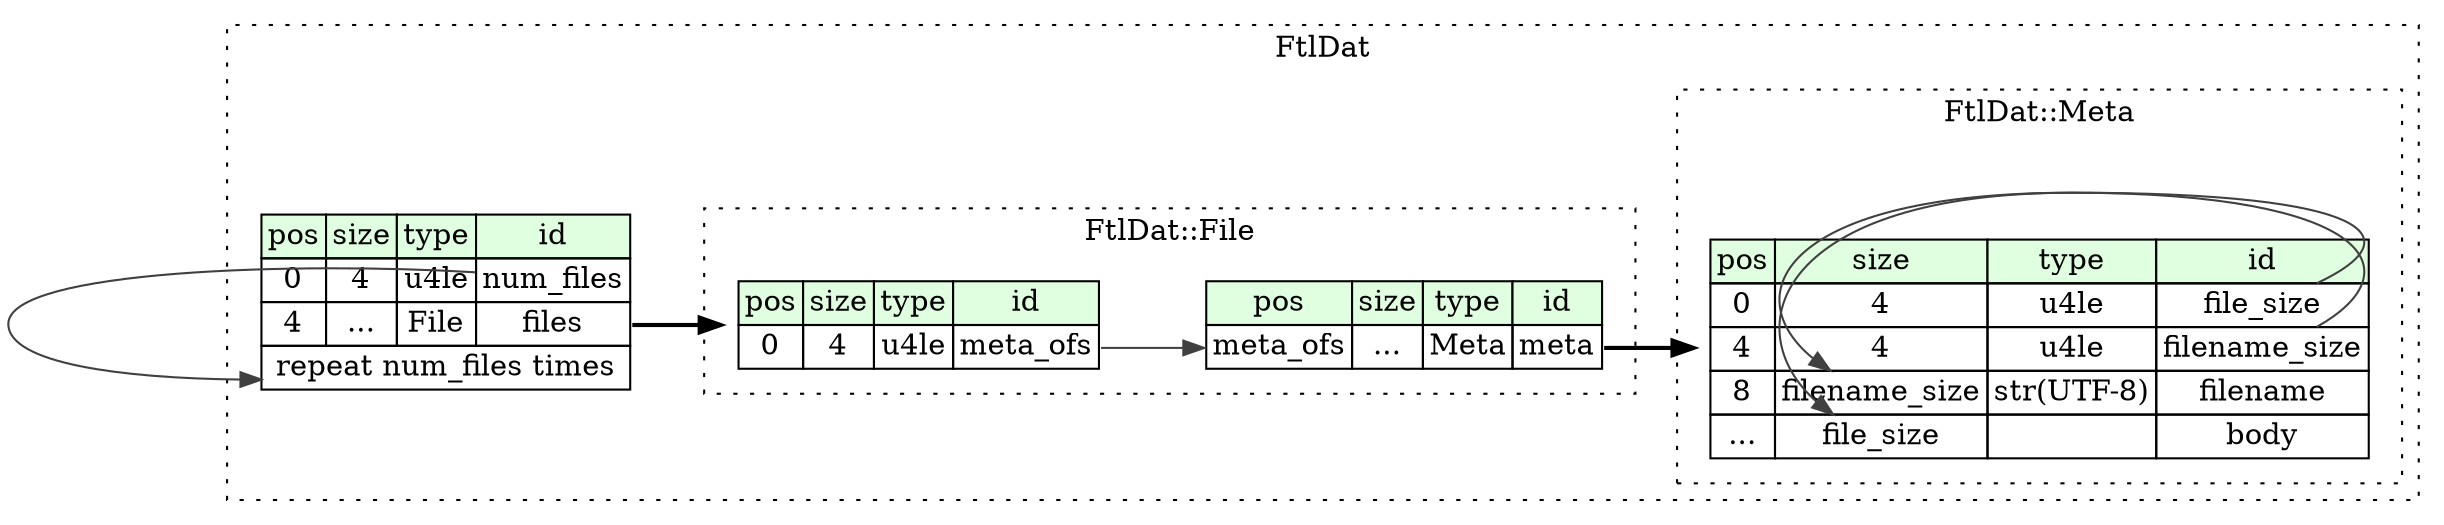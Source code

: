 digraph {
	rankdir=LR;
	node [shape=plaintext];
	subgraph cluster__ftl_dat {
		label="FtlDat";
		graph[style=dotted];

		ftl_dat__seq [label=<<TABLE BORDER="0" CELLBORDER="1" CELLSPACING="0">
			<TR><TD BGCOLOR="#E0FFE0">pos</TD><TD BGCOLOR="#E0FFE0">size</TD><TD BGCOLOR="#E0FFE0">type</TD><TD BGCOLOR="#E0FFE0">id</TD></TR>
			<TR><TD PORT="num_files_pos">0</TD><TD PORT="num_files_size">4</TD><TD>u4le</TD><TD PORT="num_files_type">num_files</TD></TR>
			<TR><TD PORT="files_pos">4</TD><TD PORT="files_size">...</TD><TD>File</TD><TD PORT="files_type">files</TD></TR>
			<TR><TD COLSPAN="4" PORT="files__repeat">repeat num_files times</TD></TR>
		</TABLE>>];
		subgraph cluster__file {
			label="FtlDat::File";
			graph[style=dotted];

			file__seq [label=<<TABLE BORDER="0" CELLBORDER="1" CELLSPACING="0">
				<TR><TD BGCOLOR="#E0FFE0">pos</TD><TD BGCOLOR="#E0FFE0">size</TD><TD BGCOLOR="#E0FFE0">type</TD><TD BGCOLOR="#E0FFE0">id</TD></TR>
				<TR><TD PORT="meta_ofs_pos">0</TD><TD PORT="meta_ofs_size">4</TD><TD>u4le</TD><TD PORT="meta_ofs_type">meta_ofs</TD></TR>
			</TABLE>>];
			file__inst__meta [label=<<TABLE BORDER="0" CELLBORDER="1" CELLSPACING="0">
				<TR><TD BGCOLOR="#E0FFE0">pos</TD><TD BGCOLOR="#E0FFE0">size</TD><TD BGCOLOR="#E0FFE0">type</TD><TD BGCOLOR="#E0FFE0">id</TD></TR>
				<TR><TD PORT="meta_pos">meta_ofs</TD><TD PORT="meta_size">...</TD><TD>Meta</TD><TD PORT="meta_type">meta</TD></TR>
			</TABLE>>];
		}
		subgraph cluster__meta {
			label="FtlDat::Meta";
			graph[style=dotted];

			meta__seq [label=<<TABLE BORDER="0" CELLBORDER="1" CELLSPACING="0">
				<TR><TD BGCOLOR="#E0FFE0">pos</TD><TD BGCOLOR="#E0FFE0">size</TD><TD BGCOLOR="#E0FFE0">type</TD><TD BGCOLOR="#E0FFE0">id</TD></TR>
				<TR><TD PORT="file_size_pos">0</TD><TD PORT="file_size_size">4</TD><TD>u4le</TD><TD PORT="file_size_type">file_size</TD></TR>
				<TR><TD PORT="filename_size_pos">4</TD><TD PORT="filename_size_size">4</TD><TD>u4le</TD><TD PORT="filename_size_type">filename_size</TD></TR>
				<TR><TD PORT="filename_pos">8</TD><TD PORT="filename_size">filename_size</TD><TD>str(UTF-8)</TD><TD PORT="filename_type">filename</TD></TR>
				<TR><TD PORT="body_pos">...</TD><TD PORT="body_size">file_size</TD><TD></TD><TD PORT="body_type">body</TD></TR>
			</TABLE>>];
		}
	}
	ftl_dat__seq:files_type -> file__seq [style=bold];
	ftl_dat__seq:num_files_type -> ftl_dat__seq:files__repeat [color="#404040"];
	file__seq:meta_ofs_type -> file__inst__meta:meta_pos [color="#404040"];
	file__inst__meta:meta_type -> meta__seq [style=bold];
	meta__seq:filename_size_type -> meta__seq:filename_size [color="#404040"];
	meta__seq:file_size_type -> meta__seq:body_size [color="#404040"];
}
